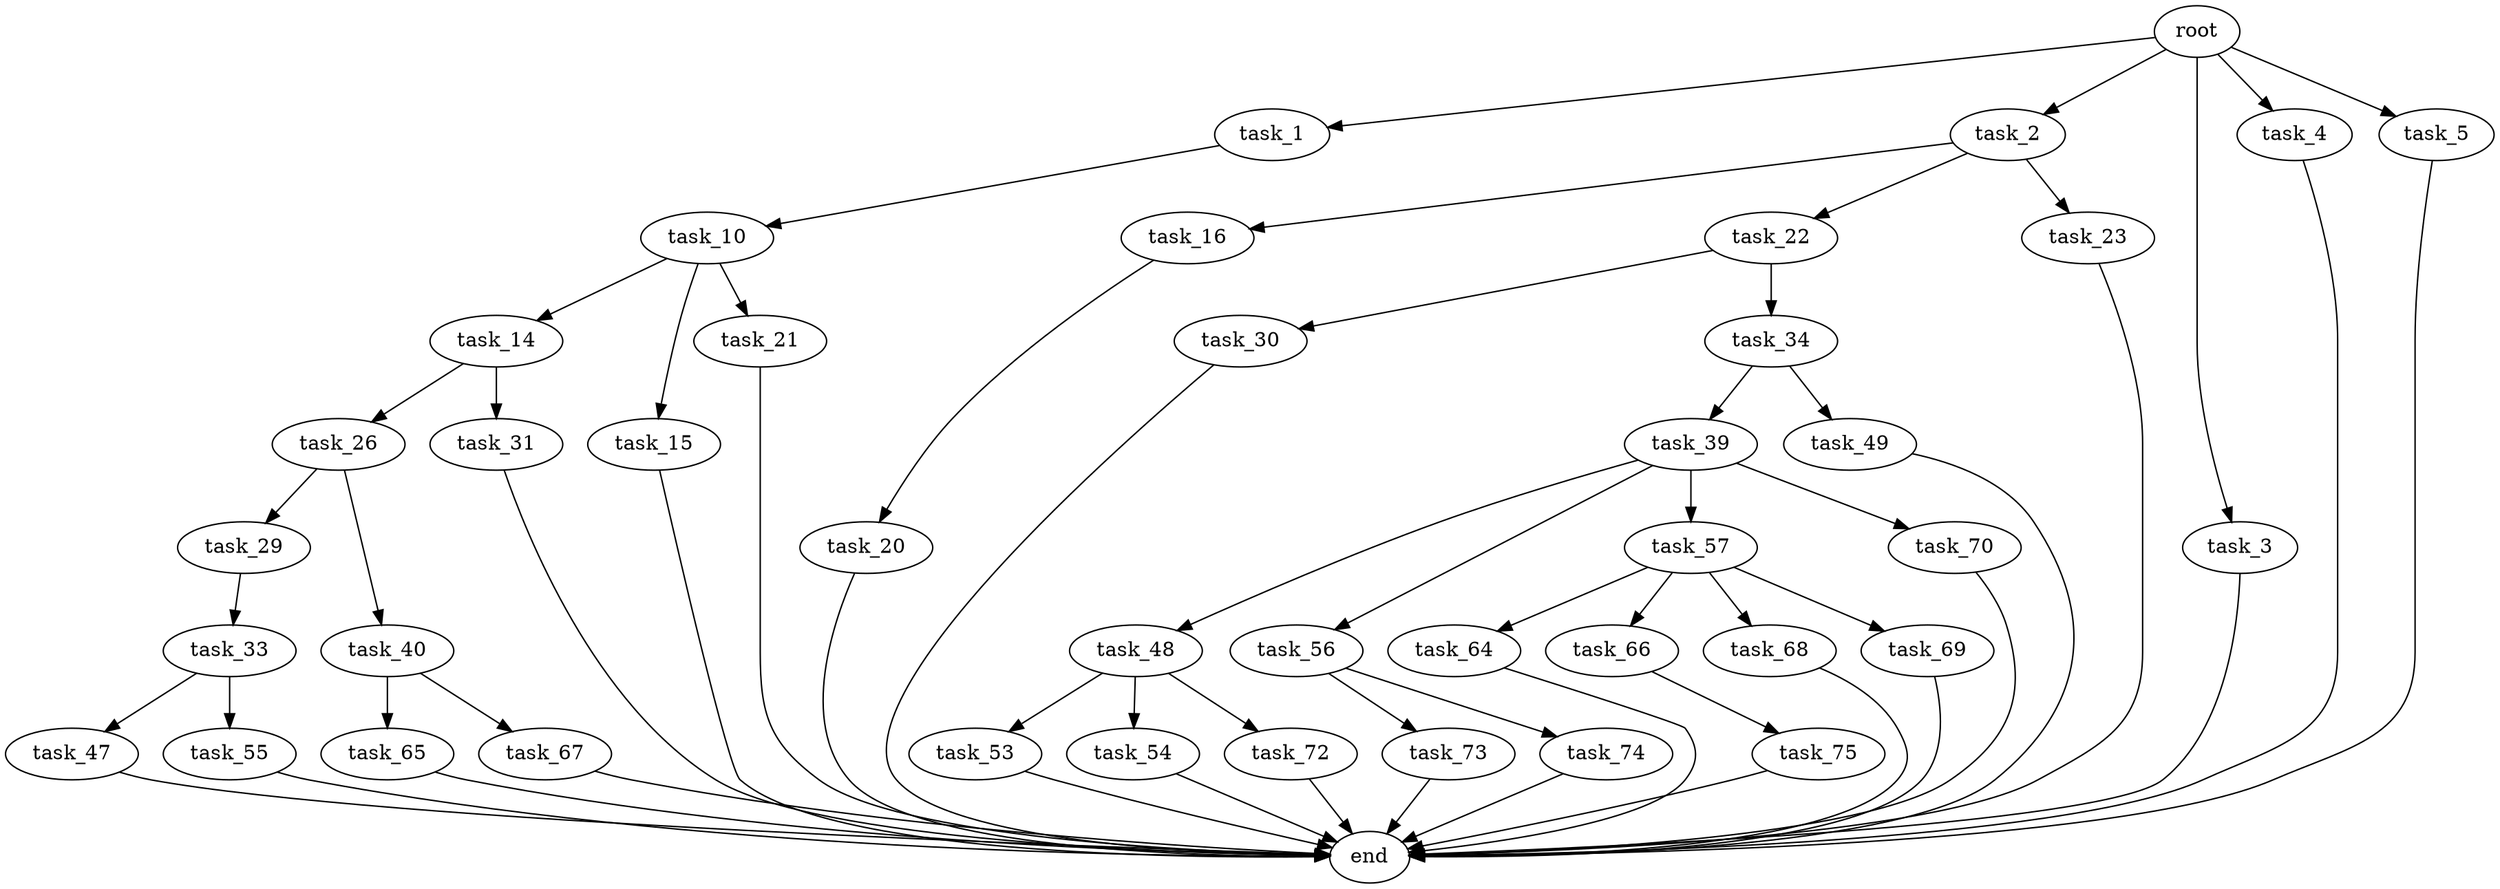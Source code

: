 digraph G {
  root [size="0.000000"];
  task_1 [size="7234235767.000000"];
  task_2 [size="31912490173.000000"];
  task_3 [size="279202539411.000000"];
  task_4 [size="368293445632.000000"];
  task_5 [size="801949120989.000000"];
  task_10 [size="28991029248.000000"];
  task_14 [size="1663189323.000000"];
  task_15 [size="116983231515.000000"];
  task_16 [size="52155310852.000000"];
  task_20 [size="157790849531.000000"];
  task_21 [size="10908438516.000000"];
  task_22 [size="231928233984.000000"];
  task_23 [size="549755813888.000000"];
  task_26 [size="28991029248.000000"];
  task_29 [size="3172251269.000000"];
  task_30 [size="501517845.000000"];
  task_31 [size="13537520310.000000"];
  task_33 [size="782757789696.000000"];
  task_34 [size="203089532946.000000"];
  task_39 [size="549755813888.000000"];
  task_40 [size="368293445632.000000"];
  task_47 [size="361292583657.000000"];
  task_48 [size="18103554049.000000"];
  task_49 [size="782757789696.000000"];
  task_53 [size="2934957022.000000"];
  task_54 [size="6382795955.000000"];
  task_55 [size="1046726300550.000000"];
  task_56 [size="12930119129.000000"];
  task_57 [size="1091310832.000000"];
  task_64 [size="28991029248.000000"];
  task_65 [size="71912347485.000000"];
  task_66 [size="66208535043.000000"];
  task_67 [size="134217728000.000000"];
  task_68 [size="94412970020.000000"];
  task_69 [size="1683333893.000000"];
  task_70 [size="835498885889.000000"];
  task_72 [size="231928233984.000000"];
  task_73 [size="937447414.000000"];
  task_74 [size="2221071853.000000"];
  task_75 [size="29658060620.000000"];
  end [size="0.000000"];

  root -> task_1 [size="1.000000"];
  root -> task_2 [size="1.000000"];
  root -> task_3 [size="1.000000"];
  root -> task_4 [size="1.000000"];
  root -> task_5 [size="1.000000"];
  task_1 -> task_10 [size="134217728.000000"];
  task_2 -> task_16 [size="33554432.000000"];
  task_2 -> task_22 [size="33554432.000000"];
  task_2 -> task_23 [size="33554432.000000"];
  task_3 -> end [size="1.000000"];
  task_4 -> end [size="1.000000"];
  task_5 -> end [size="1.000000"];
  task_10 -> task_14 [size="75497472.000000"];
  task_10 -> task_15 [size="75497472.000000"];
  task_10 -> task_21 [size="75497472.000000"];
  task_14 -> task_26 [size="33554432.000000"];
  task_14 -> task_31 [size="33554432.000000"];
  task_15 -> end [size="1.000000"];
  task_16 -> task_20 [size="838860800.000000"];
  task_20 -> end [size="1.000000"];
  task_21 -> end [size="1.000000"];
  task_22 -> task_30 [size="301989888.000000"];
  task_22 -> task_34 [size="301989888.000000"];
  task_23 -> end [size="1.000000"];
  task_26 -> task_29 [size="75497472.000000"];
  task_26 -> task_40 [size="75497472.000000"];
  task_29 -> task_33 [size="209715200.000000"];
  task_30 -> end [size="1.000000"];
  task_31 -> end [size="1.000000"];
  task_33 -> task_47 [size="679477248.000000"];
  task_33 -> task_55 [size="679477248.000000"];
  task_34 -> task_39 [size="301989888.000000"];
  task_34 -> task_49 [size="301989888.000000"];
  task_39 -> task_48 [size="536870912.000000"];
  task_39 -> task_56 [size="536870912.000000"];
  task_39 -> task_57 [size="536870912.000000"];
  task_39 -> task_70 [size="536870912.000000"];
  task_40 -> task_65 [size="411041792.000000"];
  task_40 -> task_67 [size="411041792.000000"];
  task_47 -> end [size="1.000000"];
  task_48 -> task_53 [size="411041792.000000"];
  task_48 -> task_54 [size="411041792.000000"];
  task_48 -> task_72 [size="411041792.000000"];
  task_49 -> end [size="1.000000"];
  task_53 -> end [size="1.000000"];
  task_54 -> end [size="1.000000"];
  task_55 -> end [size="1.000000"];
  task_56 -> task_73 [size="411041792.000000"];
  task_56 -> task_74 [size="411041792.000000"];
  task_57 -> task_64 [size="33554432.000000"];
  task_57 -> task_66 [size="33554432.000000"];
  task_57 -> task_68 [size="33554432.000000"];
  task_57 -> task_69 [size="33554432.000000"];
  task_64 -> end [size="1.000000"];
  task_65 -> end [size="1.000000"];
  task_66 -> task_75 [size="209715200.000000"];
  task_67 -> end [size="1.000000"];
  task_68 -> end [size="1.000000"];
  task_69 -> end [size="1.000000"];
  task_70 -> end [size="1.000000"];
  task_72 -> end [size="1.000000"];
  task_73 -> end [size="1.000000"];
  task_74 -> end [size="1.000000"];
  task_75 -> end [size="1.000000"];
}
